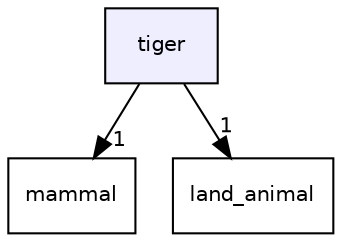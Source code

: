 digraph "tiger" {
  compound=true
  node [ fontsize="10", fontname="Helvetica"];
  edge [ labelfontsize="10", labelfontname="Helvetica"];
  dir_6468d391024fd0300e0eaf3113f416a9 [shape=box, label="tiger", style="filled", fillcolor="#eeeeff", pencolor="black", URL="dir_6468d391024fd0300e0eaf3113f416a9.html"];
  dir_7d9fa14e413bd664dca6d5c8691fddd9 [shape=box label="mammal" URL="dir_7d9fa14e413bd664dca6d5c8691fddd9.html"];
  dir_83a52d803fb4dfb8ef6086e0996b54b1 [shape=box label="land_animal" URL="dir_83a52d803fb4dfb8ef6086e0996b54b1.html"];
  dir_6468d391024fd0300e0eaf3113f416a9->dir_7d9fa14e413bd664dca6d5c8691fddd9 [headlabel="1", labeldistance=1.5 headhref="dir_000039_000028.html"];
  dir_6468d391024fd0300e0eaf3113f416a9->dir_83a52d803fb4dfb8ef6086e0996b54b1 [headlabel="1", labeldistance=1.5 headhref="dir_000039_000024.html"];
}
